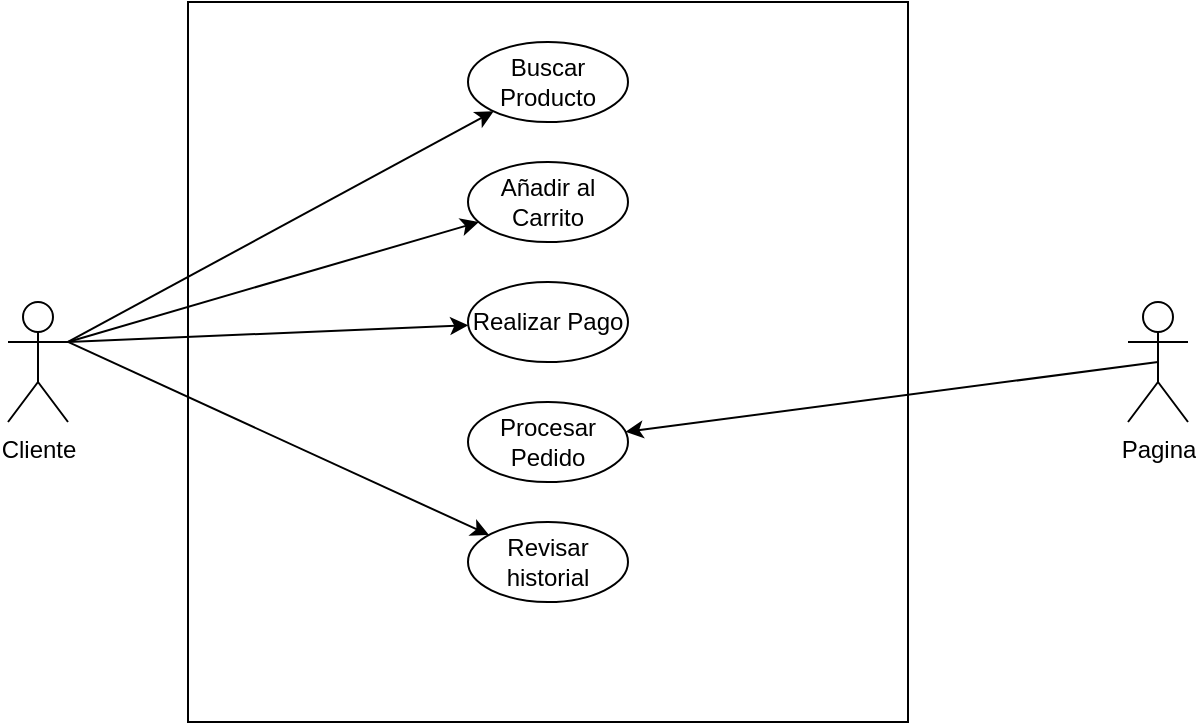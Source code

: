 <mxfile>
    <diagram id="Jgs-CP7IzZXCglX6JEHn" name="Page-1">
        <mxGraphModel dx="1086" dy="825" grid="1" gridSize="10" guides="1" tooltips="1" connect="1" arrows="1" fold="1" page="1" pageScale="1" pageWidth="850" pageHeight="1100" math="0" shadow="0">
            <root>
                <mxCell id="0"/>
                <mxCell id="1" parent="0"/>
                <mxCell id="4" value="" style="whiteSpace=wrap;html=1;aspect=fixed;" vertex="1" parent="1">
                    <mxGeometry x="220" y="230" width="360" height="360" as="geometry"/>
                </mxCell>
                <mxCell id="11" style="edgeStyle=none;html=1;exitX=1;exitY=0.333;exitDx=0;exitDy=0;exitPerimeter=0;" edge="1" parent="1" source="5" target="6">
                    <mxGeometry relative="1" as="geometry"/>
                </mxCell>
                <mxCell id="12" style="edgeStyle=none;html=1;exitX=1;exitY=0.333;exitDx=0;exitDy=0;exitPerimeter=0;" edge="1" parent="1" source="5" target="7">
                    <mxGeometry relative="1" as="geometry"/>
                </mxCell>
                <mxCell id="13" style="edgeStyle=none;html=1;exitX=1;exitY=0.333;exitDx=0;exitDy=0;exitPerimeter=0;" edge="1" parent="1" source="5" target="8">
                    <mxGeometry relative="1" as="geometry"/>
                </mxCell>
                <mxCell id="14" style="edgeStyle=none;html=1;exitX=1;exitY=0.333;exitDx=0;exitDy=0;exitPerimeter=0;" edge="1" parent="1" source="5" target="10">
                    <mxGeometry relative="1" as="geometry"/>
                </mxCell>
                <mxCell id="5" value="Cliente" style="shape=umlActor;verticalLabelPosition=bottom;verticalAlign=top;html=1;outlineConnect=0;" vertex="1" parent="1">
                    <mxGeometry x="130" y="380" width="30" height="60" as="geometry"/>
                </mxCell>
                <mxCell id="6" value="Buscar Producto" style="ellipse;whiteSpace=wrap;html=1;" vertex="1" parent="1">
                    <mxGeometry x="360" y="250" width="80" height="40" as="geometry"/>
                </mxCell>
                <mxCell id="7" value="Añadir al Carrito" style="ellipse;whiteSpace=wrap;html=1;" vertex="1" parent="1">
                    <mxGeometry x="360" y="310" width="80" height="40" as="geometry"/>
                </mxCell>
                <mxCell id="8" value="Realizar Pago" style="ellipse;whiteSpace=wrap;html=1;" vertex="1" parent="1">
                    <mxGeometry x="360" y="370" width="80" height="40" as="geometry"/>
                </mxCell>
                <mxCell id="9" value="Procesar Pedido" style="ellipse;whiteSpace=wrap;html=1;" vertex="1" parent="1">
                    <mxGeometry x="360" y="430" width="80" height="40" as="geometry"/>
                </mxCell>
                <mxCell id="10" value="Revisar historial" style="ellipse;whiteSpace=wrap;html=1;" vertex="1" parent="1">
                    <mxGeometry x="360" y="490" width="80" height="40" as="geometry"/>
                </mxCell>
                <mxCell id="16" style="edgeStyle=none;html=1;exitX=0.5;exitY=0.5;exitDx=0;exitDy=0;exitPerimeter=0;" edge="1" parent="1" source="15" target="9">
                    <mxGeometry relative="1" as="geometry"/>
                </mxCell>
                <mxCell id="15" value="Pagina" style="shape=umlActor;verticalLabelPosition=bottom;verticalAlign=top;html=1;outlineConnect=0;" vertex="1" parent="1">
                    <mxGeometry x="690" y="380" width="30" height="60" as="geometry"/>
                </mxCell>
            </root>
        </mxGraphModel>
    </diagram>
</mxfile>